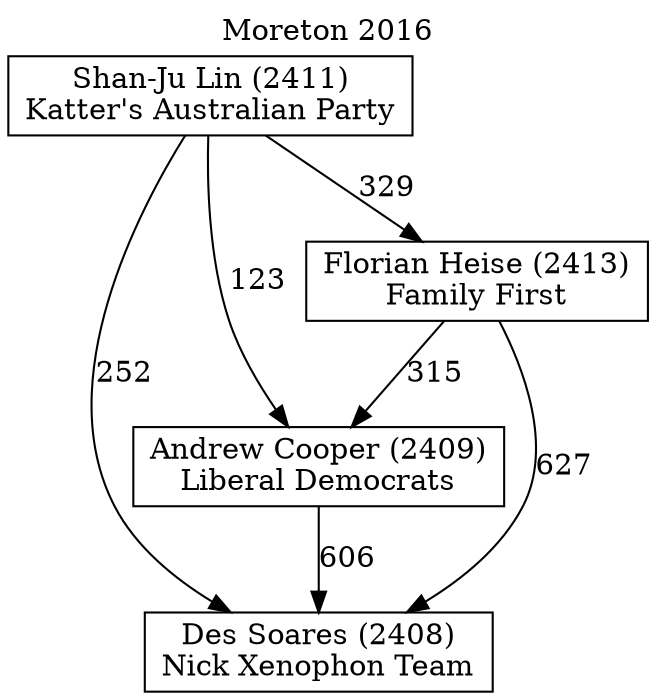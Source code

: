 // House preference flow
digraph "Des Soares (2408)_Moreton_2016" {
	graph [label="Moreton 2016" labelloc=t mclimit=2]
	node [shape=box]
	"Des Soares (2408)" [label="Des Soares (2408)
Nick Xenophon Team"]
	"Andrew Cooper (2409)" [label="Andrew Cooper (2409)
Liberal Democrats"]
	"Florian Heise (2413)" [label="Florian Heise (2413)
Family First"]
	"Shan-Ju Lin (2411)" [label="Shan-Ju Lin (2411)
Katter's Australian Party"]
	"Andrew Cooper (2409)" -> "Des Soares (2408)" [label=606]
	"Florian Heise (2413)" -> "Andrew Cooper (2409)" [label=315]
	"Shan-Ju Lin (2411)" -> "Florian Heise (2413)" [label=329]
	"Florian Heise (2413)" -> "Des Soares (2408)" [label=627]
	"Shan-Ju Lin (2411)" -> "Des Soares (2408)" [label=252]
	"Shan-Ju Lin (2411)" -> "Andrew Cooper (2409)" [label=123]
}
